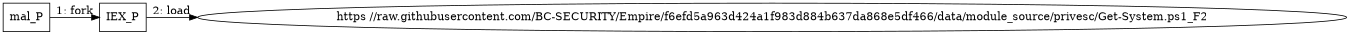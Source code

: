 digraph "T1134.001" {
rankdir="LR"
size="9"
fixedsize="false"
splines="true"
nodesep=0.3
ranksep=0
fontsize=10
overlap="scalexy"
engine= "neato"
	"mal_P" [node_type=Process shape=box]
	"IEX_P" [node_type=Process shape=box]
	"https //raw.githubusercontent.com/BC-SECURITY/Empire/f6efd5a963d424a1f983d884b637da868e5df466/data/module_source/privesc/Get-System.ps1_F2" [node_type=File shape=ellipse]
	"mal_P" -> "IEX_P" [label="1: fork"]
	"IEX_P" -> "https //raw.githubusercontent.com/BC-SECURITY/Empire/f6efd5a963d424a1f983d884b637da868e5df466/data/module_source/privesc/Get-System.ps1_F2" [label="2: load"]
}
